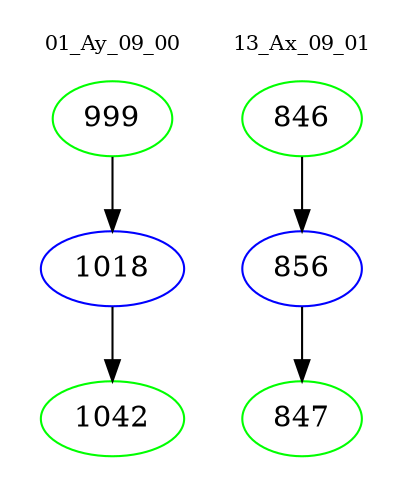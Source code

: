digraph{
subgraph cluster_0 {
color = white
label = "01_Ay_09_00";
fontsize=10;
T0_999 [label="999", color="green"]
T0_999 -> T0_1018 [color="black"]
T0_1018 [label="1018", color="blue"]
T0_1018 -> T0_1042 [color="black"]
T0_1042 [label="1042", color="green"]
}
subgraph cluster_1 {
color = white
label = "13_Ax_09_01";
fontsize=10;
T1_846 [label="846", color="green"]
T1_846 -> T1_856 [color="black"]
T1_856 [label="856", color="blue"]
T1_856 -> T1_847 [color="black"]
T1_847 [label="847", color="green"]
}
}
